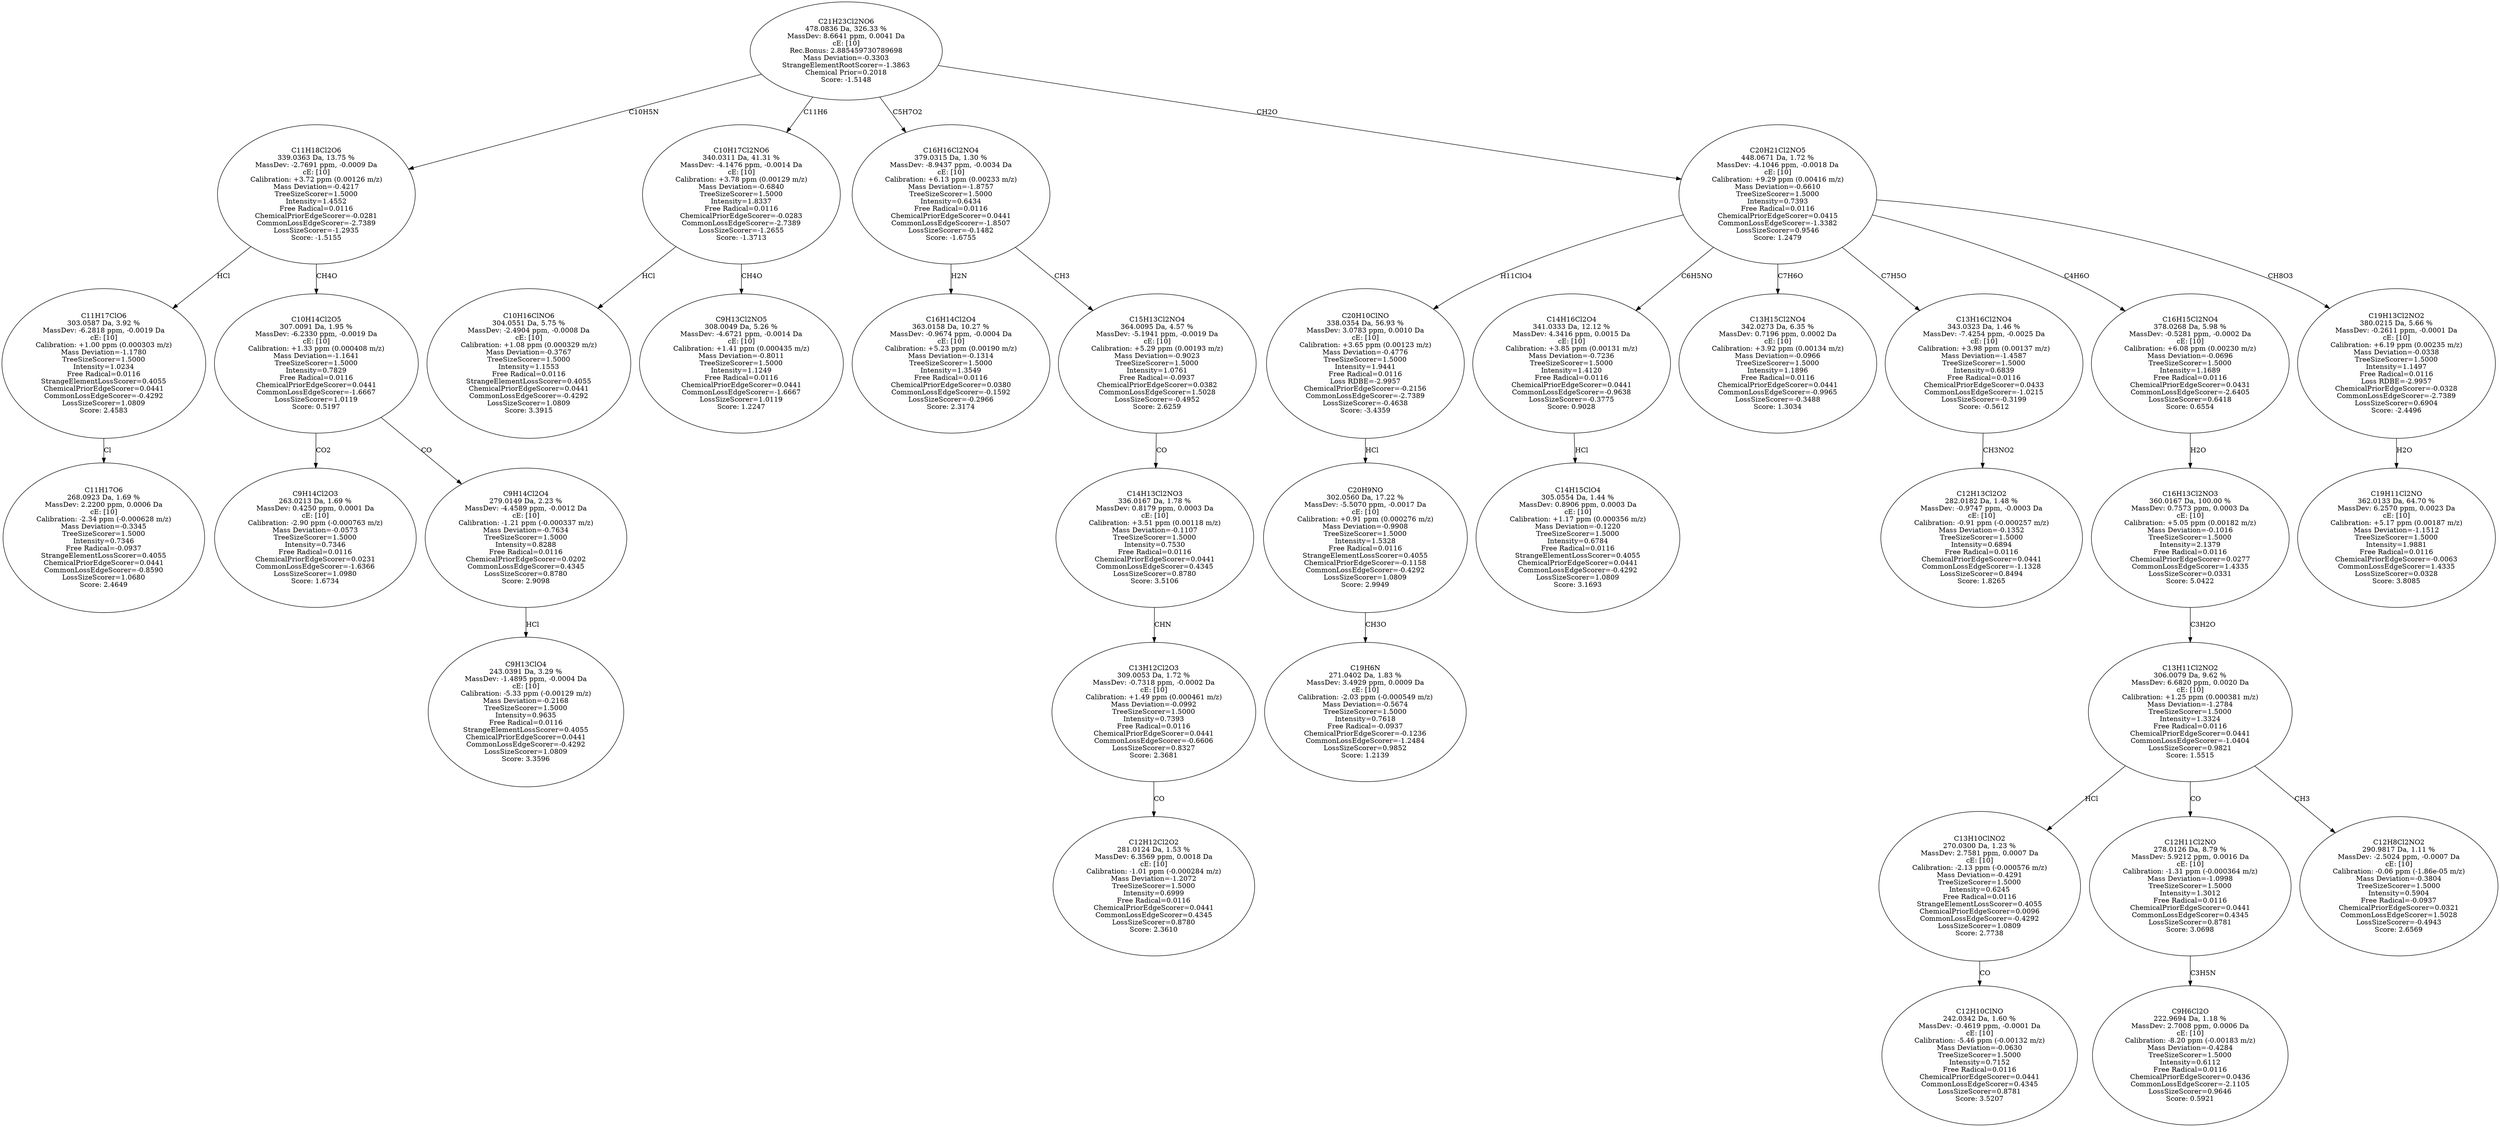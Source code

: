 strict digraph {
v1 [label="C11H17O6\n268.0923 Da, 1.69 %\nMassDev: 2.2200 ppm, 0.0006 Da\ncE: [10]\nCalibration: -2.34 ppm (-0.000628 m/z)\nMass Deviation=-0.3345\nTreeSizeScorer=1.5000\nIntensity=0.7346\nFree Radical=-0.0937\nStrangeElementLossScorer=0.4055\nChemicalPriorEdgeScorer=0.0441\nCommonLossEdgeScorer=-0.8590\nLossSizeScorer=1.0680\nScore: 2.4649"];
v2 [label="C11H17ClO6\n303.0587 Da, 3.92 %\nMassDev: -6.2818 ppm, -0.0019 Da\ncE: [10]\nCalibration: +1.00 ppm (0.000303 m/z)\nMass Deviation=-1.1780\nTreeSizeScorer=1.5000\nIntensity=1.0234\nFree Radical=0.0116\nStrangeElementLossScorer=0.4055\nChemicalPriorEdgeScorer=0.0441\nCommonLossEdgeScorer=-0.4292\nLossSizeScorer=1.0809\nScore: 2.4583"];
v3 [label="C9H14Cl2O3\n263.0213 Da, 1.69 %\nMassDev: 0.4250 ppm, 0.0001 Da\ncE: [10]\nCalibration: -2.90 ppm (-0.000763 m/z)\nMass Deviation=-0.0573\nTreeSizeScorer=1.5000\nIntensity=0.7346\nFree Radical=0.0116\nChemicalPriorEdgeScorer=0.0231\nCommonLossEdgeScorer=-1.6366\nLossSizeScorer=1.0980\nScore: 1.6734"];
v4 [label="C9H13ClO4\n243.0391 Da, 3.29 %\nMassDev: -1.4895 ppm, -0.0004 Da\ncE: [10]\nCalibration: -5.33 ppm (-0.00129 m/z)\nMass Deviation=-0.2168\nTreeSizeScorer=1.5000\nIntensity=0.9635\nFree Radical=0.0116\nStrangeElementLossScorer=0.4055\nChemicalPriorEdgeScorer=0.0441\nCommonLossEdgeScorer=-0.4292\nLossSizeScorer=1.0809\nScore: 3.3596"];
v5 [label="C9H14Cl2O4\n279.0149 Da, 2.23 %\nMassDev: -4.4589 ppm, -0.0012 Da\ncE: [10]\nCalibration: -1.21 ppm (-0.000337 m/z)\nMass Deviation=-0.7634\nTreeSizeScorer=1.5000\nIntensity=0.8288\nFree Radical=0.0116\nChemicalPriorEdgeScorer=0.0202\nCommonLossEdgeScorer=0.4345\nLossSizeScorer=0.8780\nScore: 2.9098"];
v6 [label="C10H14Cl2O5\n307.0091 Da, 1.95 %\nMassDev: -6.2330 ppm, -0.0019 Da\ncE: [10]\nCalibration: +1.33 ppm (0.000408 m/z)\nMass Deviation=-1.1641\nTreeSizeScorer=1.5000\nIntensity=0.7829\nFree Radical=0.0116\nChemicalPriorEdgeScorer=0.0441\nCommonLossEdgeScorer=-1.6667\nLossSizeScorer=1.0119\nScore: 0.5197"];
v7 [label="C11H18Cl2O6\n339.0363 Da, 13.75 %\nMassDev: -2.7691 ppm, -0.0009 Da\ncE: [10]\nCalibration: +3.72 ppm (0.00126 m/z)\nMass Deviation=-0.4217\nTreeSizeScorer=1.5000\nIntensity=1.4552\nFree Radical=0.0116\nChemicalPriorEdgeScorer=-0.0281\nCommonLossEdgeScorer=-2.7389\nLossSizeScorer=-1.2935\nScore: -1.5155"];
v8 [label="C10H16ClNO6\n304.0551 Da, 5.75 %\nMassDev: -2.4904 ppm, -0.0008 Da\ncE: [10]\nCalibration: +1.08 ppm (0.000329 m/z)\nMass Deviation=-0.3767\nTreeSizeScorer=1.5000\nIntensity=1.1553\nFree Radical=0.0116\nStrangeElementLossScorer=0.4055\nChemicalPriorEdgeScorer=0.0441\nCommonLossEdgeScorer=-0.4292\nLossSizeScorer=1.0809\nScore: 3.3915"];
v9 [label="C9H13Cl2NO5\n308.0049 Da, 5.26 %\nMassDev: -4.6721 ppm, -0.0014 Da\ncE: [10]\nCalibration: +1.41 ppm (0.000435 m/z)\nMass Deviation=-0.8011\nTreeSizeScorer=1.5000\nIntensity=1.1249\nFree Radical=0.0116\nChemicalPriorEdgeScorer=0.0441\nCommonLossEdgeScorer=-1.6667\nLossSizeScorer=1.0119\nScore: 1.2247"];
v10 [label="C10H17Cl2NO6\n340.0311 Da, 41.31 %\nMassDev: -4.1476 ppm, -0.0014 Da\ncE: [10]\nCalibration: +3.78 ppm (0.00129 m/z)\nMass Deviation=-0.6840\nTreeSizeScorer=1.5000\nIntensity=1.8337\nFree Radical=0.0116\nChemicalPriorEdgeScorer=-0.0283\nCommonLossEdgeScorer=-2.7389\nLossSizeScorer=-1.2655\nScore: -1.3713"];
v11 [label="C16H14Cl2O4\n363.0158 Da, 10.27 %\nMassDev: -0.9674 ppm, -0.0004 Da\ncE: [10]\nCalibration: +5.23 ppm (0.00190 m/z)\nMass Deviation=-0.1314\nTreeSizeScorer=1.5000\nIntensity=1.3549\nFree Radical=0.0116\nChemicalPriorEdgeScorer=0.0380\nCommonLossEdgeScorer=-0.1592\nLossSizeScorer=-0.2966\nScore: 2.3174"];
v12 [label="C12H12Cl2O2\n281.0124 Da, 1.53 %\nMassDev: 6.3569 ppm, 0.0018 Da\ncE: [10]\nCalibration: -1.01 ppm (-0.000284 m/z)\nMass Deviation=-1.2072\nTreeSizeScorer=1.5000\nIntensity=0.6999\nFree Radical=0.0116\nChemicalPriorEdgeScorer=0.0441\nCommonLossEdgeScorer=0.4345\nLossSizeScorer=0.8780\nScore: 2.3610"];
v13 [label="C13H12Cl2O3\n309.0053 Da, 1.72 %\nMassDev: -0.7318 ppm, -0.0002 Da\ncE: [10]\nCalibration: +1.49 ppm (0.000461 m/z)\nMass Deviation=-0.0992\nTreeSizeScorer=1.5000\nIntensity=0.7393\nFree Radical=0.0116\nChemicalPriorEdgeScorer=0.0441\nCommonLossEdgeScorer=-0.6606\nLossSizeScorer=0.8327\nScore: 2.3681"];
v14 [label="C14H13Cl2NO3\n336.0167 Da, 1.78 %\nMassDev: 0.8179 ppm, 0.0003 Da\ncE: [10]\nCalibration: +3.51 ppm (0.00118 m/z)\nMass Deviation=-0.1107\nTreeSizeScorer=1.5000\nIntensity=0.7530\nFree Radical=0.0116\nChemicalPriorEdgeScorer=0.0441\nCommonLossEdgeScorer=0.4345\nLossSizeScorer=0.8780\nScore: 3.5106"];
v15 [label="C15H13Cl2NO4\n364.0095 Da, 4.57 %\nMassDev: -5.1941 ppm, -0.0019 Da\ncE: [10]\nCalibration: +5.29 ppm (0.00193 m/z)\nMass Deviation=-0.9023\nTreeSizeScorer=1.5000\nIntensity=1.0761\nFree Radical=-0.0937\nChemicalPriorEdgeScorer=0.0382\nCommonLossEdgeScorer=1.5028\nLossSizeScorer=-0.4952\nScore: 2.6259"];
v16 [label="C16H16Cl2NO4\n379.0315 Da, 1.30 %\nMassDev: -8.9437 ppm, -0.0034 Da\ncE: [10]\nCalibration: +6.13 ppm (0.00233 m/z)\nMass Deviation=-1.8757\nTreeSizeScorer=1.5000\nIntensity=0.6434\nFree Radical=0.0116\nChemicalPriorEdgeScorer=0.0441\nCommonLossEdgeScorer=-1.8507\nLossSizeScorer=-0.1482\nScore: -1.6755"];
v17 [label="C19H6N\n271.0402 Da, 1.83 %\nMassDev: 3.4929 ppm, 0.0009 Da\ncE: [10]\nCalibration: -2.03 ppm (-0.000549 m/z)\nMass Deviation=-0.5674\nTreeSizeScorer=1.5000\nIntensity=0.7618\nFree Radical=-0.0937\nChemicalPriorEdgeScorer=-0.1236\nCommonLossEdgeScorer=-1.2484\nLossSizeScorer=0.9852\nScore: 1.2139"];
v18 [label="C20H9NO\n302.0560 Da, 17.22 %\nMassDev: -5.5070 ppm, -0.0017 Da\ncE: [10]\nCalibration: +0.91 ppm (0.000276 m/z)\nMass Deviation=-0.9908\nTreeSizeScorer=1.5000\nIntensity=1.5328\nFree Radical=0.0116\nStrangeElementLossScorer=0.4055\nChemicalPriorEdgeScorer=-0.1158\nCommonLossEdgeScorer=-0.4292\nLossSizeScorer=1.0809\nScore: 2.9949"];
v19 [label="C20H10ClNO\n338.0354 Da, 56.93 %\nMassDev: 3.0783 ppm, 0.0010 Da\ncE: [10]\nCalibration: +3.65 ppm (0.00123 m/z)\nMass Deviation=-0.4776\nTreeSizeScorer=1.5000\nIntensity=1.9441\nFree Radical=0.0116\nLoss RDBE=-2.9957\nChemicalPriorEdgeScorer=-0.2156\nCommonLossEdgeScorer=-2.7389\nLossSizeScorer=-0.4638\nScore: -3.4359"];
v20 [label="C14H15ClO4\n305.0554 Da, 1.44 %\nMassDev: 0.8906 ppm, 0.0003 Da\ncE: [10]\nCalibration: +1.17 ppm (0.000356 m/z)\nMass Deviation=-0.1220\nTreeSizeScorer=1.5000\nIntensity=0.6784\nFree Radical=0.0116\nStrangeElementLossScorer=0.4055\nChemicalPriorEdgeScorer=0.0441\nCommonLossEdgeScorer=-0.4292\nLossSizeScorer=1.0809\nScore: 3.1693"];
v21 [label="C14H16Cl2O4\n341.0333 Da, 12.12 %\nMassDev: 4.3416 ppm, 0.0015 Da\ncE: [10]\nCalibration: +3.85 ppm (0.00131 m/z)\nMass Deviation=-0.7236\nTreeSizeScorer=1.5000\nIntensity=1.4120\nFree Radical=0.0116\nChemicalPriorEdgeScorer=0.0441\nCommonLossEdgeScorer=-0.9638\nLossSizeScorer=-0.3775\nScore: 0.9028"];
v22 [label="C13H15Cl2NO4\n342.0273 Da, 6.35 %\nMassDev: 0.7196 ppm, 0.0002 Da\ncE: [10]\nCalibration: +3.92 ppm (0.00134 m/z)\nMass Deviation=-0.0966\nTreeSizeScorer=1.5000\nIntensity=1.1896\nFree Radical=0.0116\nChemicalPriorEdgeScorer=0.0441\nCommonLossEdgeScorer=-0.9965\nLossSizeScorer=-0.3488\nScore: 1.3034"];
v23 [label="C12H13Cl2O2\n282.0182 Da, 1.48 %\nMassDev: -0.9747 ppm, -0.0003 Da\ncE: [10]\nCalibration: -0.91 ppm (-0.000257 m/z)\nMass Deviation=-0.1352\nTreeSizeScorer=1.5000\nIntensity=0.6894\nFree Radical=0.0116\nChemicalPriorEdgeScorer=0.0441\nCommonLossEdgeScorer=-1.1328\nLossSizeScorer=0.8494\nScore: 1.8265"];
v24 [label="C13H16Cl2NO4\n343.0323 Da, 1.46 %\nMassDev: -7.4254 ppm, -0.0025 Da\ncE: [10]\nCalibration: +3.98 ppm (0.00137 m/z)\nMass Deviation=-1.4587\nTreeSizeScorer=1.5000\nIntensity=0.6839\nFree Radical=0.0116\nChemicalPriorEdgeScorer=0.0433\nCommonLossEdgeScorer=-1.0215\nLossSizeScorer=-0.3199\nScore: -0.5612"];
v25 [label="C12H10ClNO\n242.0342 Da, 1.60 %\nMassDev: -0.4619 ppm, -0.0001 Da\ncE: [10]\nCalibration: -5.46 ppm (-0.00132 m/z)\nMass Deviation=-0.0630\nTreeSizeScorer=1.5000\nIntensity=0.7152\nFree Radical=0.0116\nChemicalPriorEdgeScorer=0.0441\nCommonLossEdgeScorer=0.4345\nLossSizeScorer=0.8781\nScore: 3.5207"];
v26 [label="C13H10ClNO2\n270.0300 Da, 1.23 %\nMassDev: 2.7581 ppm, 0.0007 Da\ncE: [10]\nCalibration: -2.13 ppm (-0.000576 m/z)\nMass Deviation=-0.4291\nTreeSizeScorer=1.5000\nIntensity=0.6245\nFree Radical=0.0116\nStrangeElementLossScorer=0.4055\nChemicalPriorEdgeScorer=0.0096\nCommonLossEdgeScorer=-0.4292\nLossSizeScorer=1.0809\nScore: 2.7738"];
v27 [label="C9H6Cl2O\n222.9694 Da, 1.18 %\nMassDev: 2.7008 ppm, 0.0006 Da\ncE: [10]\nCalibration: -8.20 ppm (-0.00183 m/z)\nMass Deviation=-0.4284\nTreeSizeScorer=1.5000\nIntensity=0.6112\nFree Radical=0.0116\nChemicalPriorEdgeScorer=0.0436\nCommonLossEdgeScorer=-2.1105\nLossSizeScorer=0.9646\nScore: 0.5921"];
v28 [label="C12H11Cl2NO\n278.0126 Da, 8.79 %\nMassDev: 5.9212 ppm, 0.0016 Da\ncE: [10]\nCalibration: -1.31 ppm (-0.000364 m/z)\nMass Deviation=-1.0998\nTreeSizeScorer=1.5000\nIntensity=1.3012\nFree Radical=0.0116\nChemicalPriorEdgeScorer=0.0441\nCommonLossEdgeScorer=0.4345\nLossSizeScorer=0.8781\nScore: 3.0698"];
v29 [label="C12H8Cl2NO2\n290.9817 Da, 1.11 %\nMassDev: -2.5024 ppm, -0.0007 Da\ncE: [10]\nCalibration: -0.06 ppm (-1.86e-05 m/z)\nMass Deviation=-0.3804\nTreeSizeScorer=1.5000\nIntensity=0.5904\nFree Radical=-0.0937\nChemicalPriorEdgeScorer=0.0321\nCommonLossEdgeScorer=1.5028\nLossSizeScorer=-0.4943\nScore: 2.6569"];
v30 [label="C13H11Cl2NO2\n306.0079 Da, 9.62 %\nMassDev: 6.6820 ppm, 0.0020 Da\ncE: [10]\nCalibration: +1.25 ppm (0.000381 m/z)\nMass Deviation=-1.2784\nTreeSizeScorer=1.5000\nIntensity=1.3324\nFree Radical=0.0116\nChemicalPriorEdgeScorer=0.0441\nCommonLossEdgeScorer=-1.0404\nLossSizeScorer=0.9821\nScore: 1.5515"];
v31 [label="C16H13Cl2NO3\n360.0167 Da, 100.00 %\nMassDev: 0.7573 ppm, 0.0003 Da\ncE: [10]\nCalibration: +5.05 ppm (0.00182 m/z)\nMass Deviation=-0.1016\nTreeSizeScorer=1.5000\nIntensity=2.1379\nFree Radical=0.0116\nChemicalPriorEdgeScorer=0.0277\nCommonLossEdgeScorer=1.4335\nLossSizeScorer=0.0331\nScore: 5.0422"];
v32 [label="C16H15Cl2NO4\n378.0268 Da, 5.98 %\nMassDev: -0.5281 ppm, -0.0002 Da\ncE: [10]\nCalibration: +6.08 ppm (0.00230 m/z)\nMass Deviation=-0.0696\nTreeSizeScorer=1.5000\nIntensity=1.1689\nFree Radical=0.0116\nChemicalPriorEdgeScorer=0.0431\nCommonLossEdgeScorer=-2.6405\nLossSizeScorer=0.6418\nScore: 0.6554"];
v33 [label="C19H11Cl2NO\n362.0133 Da, 64.70 %\nMassDev: 6.2570 ppm, 0.0023 Da\ncE: [10]\nCalibration: +5.17 ppm (0.00187 m/z)\nMass Deviation=-1.1512\nTreeSizeScorer=1.5000\nIntensity=1.9881\nFree Radical=0.0116\nChemicalPriorEdgeScorer=-0.0063\nCommonLossEdgeScorer=1.4335\nLossSizeScorer=0.0328\nScore: 3.8085"];
v34 [label="C19H13Cl2NO2\n380.0215 Da, 5.66 %\nMassDev: -0.2611 ppm, -0.0001 Da\ncE: [10]\nCalibration: +6.19 ppm (0.00235 m/z)\nMass Deviation=-0.0338\nTreeSizeScorer=1.5000\nIntensity=1.1497\nFree Radical=0.0116\nLoss RDBE=-2.9957\nChemicalPriorEdgeScorer=-0.0328\nCommonLossEdgeScorer=-2.7389\nLossSizeScorer=0.6904\nScore: -2.4496"];
v35 [label="C20H21Cl2NO5\n448.0671 Da, 1.72 %\nMassDev: -4.1046 ppm, -0.0018 Da\ncE: [10]\nCalibration: +9.29 ppm (0.00416 m/z)\nMass Deviation=-0.6610\nTreeSizeScorer=1.5000\nIntensity=0.7393\nFree Radical=0.0116\nChemicalPriorEdgeScorer=0.0415\nCommonLossEdgeScorer=-1.3382\nLossSizeScorer=0.9546\nScore: 1.2479"];
v36 [label="C21H23Cl2NO6\n478.0836 Da, 326.33 %\nMassDev: 8.6641 ppm, 0.0041 Da\ncE: [10]\nRec.Bonus: 2.885459730789698\nMass Deviation=-0.3303\nStrangeElementRootScorer=-1.3863\nChemical Prior=0.2018\nScore: -1.5148"];
v2 -> v1 [label="Cl"];
v7 -> v2 [label="HCl"];
v6 -> v3 [label="CO2"];
v5 -> v4 [label="HCl"];
v6 -> v5 [label="CO"];
v7 -> v6 [label="CH4O"];
v36 -> v7 [label="C10H5N"];
v10 -> v8 [label="HCl"];
v10 -> v9 [label="CH4O"];
v36 -> v10 [label="C11H6"];
v16 -> v11 [label="H2N"];
v13 -> v12 [label="CO"];
v14 -> v13 [label="CHN"];
v15 -> v14 [label="CO"];
v16 -> v15 [label="CH3"];
v36 -> v16 [label="C5H7O2"];
v18 -> v17 [label="CH3O"];
v19 -> v18 [label="HCl"];
v35 -> v19 [label="H11ClO4"];
v21 -> v20 [label="HCl"];
v35 -> v21 [label="C6H5NO"];
v35 -> v22 [label="C7H6O"];
v24 -> v23 [label="CH3NO2"];
v35 -> v24 [label="C7H5O"];
v26 -> v25 [label="CO"];
v30 -> v26 [label="HCl"];
v28 -> v27 [label="C3H5N"];
v30 -> v28 [label="CO"];
v30 -> v29 [label="CH3"];
v31 -> v30 [label="C3H2O"];
v32 -> v31 [label="H2O"];
v35 -> v32 [label="C4H6O"];
v34 -> v33 [label="H2O"];
v35 -> v34 [label="CH8O3"];
v36 -> v35 [label="CH2O"];
}